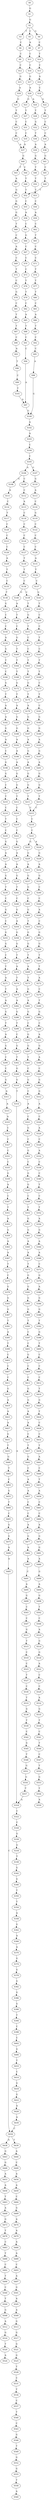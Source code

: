 strict digraph  {
	S0 -> S1 [ label = G ];
	S1 -> S2 [ label = G ];
	S2 -> S3 [ label = T ];
	S2 -> S4 [ label = G ];
	S2 -> S5 [ label = C ];
	S3 -> S6 [ label = C ];
	S4 -> S7 [ label = C ];
	S5 -> S8 [ label = A ];
	S6 -> S9 [ label = C ];
	S7 -> S10 [ label = T ];
	S8 -> S11 [ label = C ];
	S9 -> S12 [ label = C ];
	S10 -> S13 [ label = C ];
	S11 -> S14 [ label = C ];
	S12 -> S15 [ label = G ];
	S13 -> S16 [ label = A ];
	S14 -> S17 [ label = G ];
	S15 -> S18 [ label = A ];
	S16 -> S19 [ label = C ];
	S17 -> S20 [ label = A ];
	S18 -> S21 [ label = G ];
	S19 -> S22 [ label = G ];
	S20 -> S23 [ label = G ];
	S20 -> S24 [ label = A ];
	S21 -> S25 [ label = T ];
	S22 -> S26 [ label = T ];
	S23 -> S27 [ label = T ];
	S24 -> S28 [ label = T ];
	S25 -> S29 [ label = C ];
	S26 -> S30 [ label = C ];
	S27 -> S31 [ label = C ];
	S28 -> S32 [ label = G ];
	S29 -> S33 [ label = C ];
	S30 -> S34 [ label = C ];
	S31 -> S35 [ label = C ];
	S32 -> S36 [ label = T ];
	S33 -> S37 [ label = A ];
	S34 -> S38 [ label = A ];
	S35 -> S37 [ label = A ];
	S36 -> S39 [ label = A ];
	S37 -> S40 [ label = G ];
	S38 -> S41 [ label = G ];
	S39 -> S42 [ label = G ];
	S40 -> S43 [ label = T ];
	S40 -> S44 [ label = C ];
	S41 -> S45 [ label = C ];
	S42 -> S46 [ label = T ];
	S43 -> S47 [ label = A ];
	S44 -> S48 [ label = T ];
	S45 -> S49 [ label = T ];
	S46 -> S50 [ label = T ];
	S47 -> S51 [ label = G ];
	S48 -> S52 [ label = T ];
	S49 -> S52 [ label = T ];
	S50 -> S53 [ label = T ];
	S51 -> S54 [ label = G ];
	S52 -> S55 [ label = C ];
	S53 -> S56 [ label = C ];
	S54 -> S57 [ label = G ];
	S55 -> S58 [ label = A ];
	S56 -> S59 [ label = A ];
	S57 -> S60 [ label = T ];
	S58 -> S61 [ label = C ];
	S59 -> S62 [ label = C ];
	S60 -> S63 [ label = C ];
	S61 -> S64 [ label = G ];
	S62 -> S65 [ label = T ];
	S63 -> S66 [ label = A ];
	S64 -> S67 [ label = C ];
	S65 -> S68 [ label = C ];
	S66 -> S69 [ label = C ];
	S67 -> S70 [ label = C ];
	S68 -> S71 [ label = C ];
	S69 -> S72 [ label = T ];
	S70 -> S73 [ label = C ];
	S71 -> S74 [ label = T ];
	S72 -> S75 [ label = C ];
	S73 -> S76 [ label = T ];
	S74 -> S77 [ label = T ];
	S75 -> S78 [ label = G ];
	S76 -> S79 [ label = T ];
	S77 -> S80 [ label = T ];
	S78 -> S81 [ label = C ];
	S79 -> S82 [ label = C ];
	S80 -> S83 [ label = C ];
	S81 -> S84 [ label = T ];
	S82 -> S85 [ label = A ];
	S83 -> S86 [ label = A ];
	S84 -> S87 [ label = T ];
	S85 -> S88 [ label = T ];
	S86 -> S89 [ label = T ];
	S87 -> S90 [ label = C ];
	S88 -> S91 [ label = C ];
	S89 -> S92 [ label = C ];
	S90 -> S93 [ label = A ];
	S91 -> S94 [ label = C ];
	S92 -> S95 [ label = C ];
	S93 -> S96 [ label = T ];
	S94 -> S97 [ label = A ];
	S95 -> S98 [ label = A ];
	S96 -> S99 [ label = C ];
	S97 -> S100 [ label = G ];
	S98 -> S100 [ label = G ];
	S99 -> S101 [ label = C ];
	S100 -> S102 [ label = A ];
	S101 -> S97 [ label = A ];
	S102 -> S103 [ label = A ];
	S103 -> S104 [ label = C ];
	S104 -> S105 [ label = C ];
	S105 -> S106 [ label = A ];
	S105 -> S107 [ label = G ];
	S106 -> S108 [ label = G ];
	S106 -> S109 [ label = C ];
	S107 -> S110 [ label = G ];
	S108 -> S111 [ label = A ];
	S109 -> S112 [ label = C ];
	S110 -> S113 [ label = A ];
	S111 -> S114 [ label = C ];
	S112 -> S115 [ label = A ];
	S113 -> S116 [ label = C ];
	S114 -> S117 [ label = T ];
	S115 -> S118 [ label = C ];
	S116 -> S119 [ label = G ];
	S117 -> S120 [ label = C ];
	S118 -> S121 [ label = C ];
	S119 -> S122 [ label = C ];
	S120 -> S123 [ label = C ];
	S121 -> S124 [ label = C ];
	S122 -> S125 [ label = C ];
	S123 -> S126 [ label = C ];
	S124 -> S127 [ label = C ];
	S125 -> S128 [ label = C ];
	S126 -> S129 [ label = A ];
	S127 -> S130 [ label = T ];
	S128 -> S131 [ label = A ];
	S129 -> S132 [ label = T ];
	S130 -> S133 [ label = T ];
	S131 -> S134 [ label = T ];
	S132 -> S135 [ label = C ];
	S133 -> S136 [ label = C ];
	S134 -> S137 [ label = C ];
	S135 -> S138 [ label = T ];
	S136 -> S139 [ label = C ];
	S136 -> S140 [ label = G ];
	S137 -> S141 [ label = G ];
	S138 -> S142 [ label = G ];
	S139 -> S143 [ label = T ];
	S140 -> S144 [ label = A ];
	S141 -> S145 [ label = T ];
	S142 -> S146 [ label = C ];
	S143 -> S147 [ label = G ];
	S144 -> S148 [ label = T ];
	S145 -> S149 [ label = C ];
	S146 -> S150 [ label = C ];
	S147 -> S151 [ label = T ];
	S148 -> S152 [ label = C ];
	S149 -> S153 [ label = C ];
	S150 -> S154 [ label = A ];
	S151 -> S155 [ label = C ];
	S152 -> S156 [ label = G ];
	S153 -> S157 [ label = T ];
	S154 -> S158 [ label = G ];
	S155 -> S159 [ label = C ];
	S156 -> S160 [ label = T ];
	S157 -> S161 [ label = C ];
	S158 -> S162 [ label = T ];
	S159 -> S163 [ label = T ];
	S160 -> S164 [ label = T ];
	S161 -> S165 [ label = T ];
	S162 -> S166 [ label = C ];
	S163 -> S167 [ label = T ];
	S164 -> S168 [ label = T ];
	S165 -> S169 [ label = T ];
	S166 -> S170 [ label = G ];
	S167 -> S171 [ label = G ];
	S168 -> S172 [ label = G ];
	S169 -> S173 [ label = C ];
	S170 -> S174 [ label = T ];
	S171 -> S175 [ label = T ];
	S172 -> S176 [ label = T ];
	S173 -> S177 [ label = T ];
	S174 -> S178 [ label = A ];
	S175 -> S179 [ label = A ];
	S176 -> S180 [ label = A ];
	S177 -> S181 [ label = C ];
	S178 -> S182 [ label = A ];
	S179 -> S183 [ label = G ];
	S180 -> S184 [ label = G ];
	S181 -> S185 [ label = G ];
	S182 -> S186 [ label = G ];
	S183 -> S187 [ label = G ];
	S184 -> S188 [ label = G ];
	S185 -> S189 [ label = G ];
	S186 -> S190 [ label = A ];
	S187 -> S191 [ label = A ];
	S188 -> S192 [ label = A ];
	S189 -> S193 [ label = A ];
	S190 -> S194 [ label = C ];
	S191 -> S195 [ label = G ];
	S192 -> S196 [ label = A ];
	S193 -> S197 [ label = G ];
	S194 -> S198 [ label = G ];
	S195 -> S199 [ label = A ];
	S196 -> S200 [ label = A ];
	S197 -> S201 [ label = A ];
	S198 -> S202 [ label = G ];
	S199 -> S203 [ label = G ];
	S200 -> S204 [ label = G ];
	S201 -> S205 [ label = G ];
	S202 -> S206 [ label = C ];
	S203 -> S207 [ label = G ];
	S204 -> S208 [ label = G ];
	S205 -> S209 [ label = G ];
	S206 -> S210 [ label = T ];
	S207 -> S211 [ label = T ];
	S208 -> S212 [ label = T ];
	S209 -> S213 [ label = T ];
	S210 -> S214 [ label = C ];
	S211 -> S215 [ label = C ];
	S212 -> S216 [ label = C ];
	S213 -> S215 [ label = C ];
	S214 -> S217 [ label = T ];
	S215 -> S218 [ label = C ];
	S216 -> S219 [ label = C ];
	S217 -> S220 [ label = C ];
	S218 -> S221 [ label = C ];
	S219 -> S222 [ label = C ];
	S220 -> S223 [ label = G ];
	S221 -> S224 [ label = A ];
	S221 -> S225 [ label = G ];
	S222 -> S226 [ label = G ];
	S223 -> S227 [ label = A ];
	S224 -> S228 [ label = G ];
	S225 -> S229 [ label = G ];
	S226 -> S230 [ label = A ];
	S227 -> S231 [ label = A ];
	S228 -> S232 [ label = A ];
	S229 -> S233 [ label = A ];
	S230 -> S234 [ label = A ];
	S231 -> S235 [ label = G ];
	S232 -> S236 [ label = G ];
	S233 -> S237 [ label = G ];
	S234 -> S238 [ label = G ];
	S235 -> S239 [ label = T ];
	S236 -> S240 [ label = C ];
	S237 -> S241 [ label = G ];
	S238 -> S242 [ label = T ];
	S239 -> S243 [ label = C ];
	S240 -> S244 [ label = C ];
	S241 -> S245 [ label = C ];
	S242 -> S246 [ label = C ];
	S243 -> S247 [ label = G ];
	S244 -> S248 [ label = A ];
	S245 -> S249 [ label = G ];
	S246 -> S250 [ label = G ];
	S247 -> S251 [ label = C ];
	S248 -> S252 [ label = C ];
	S249 -> S253 [ label = T ];
	S250 -> S254 [ label = A ];
	S251 -> S255 [ label = G ];
	S252 -> S256 [ label = G ];
	S253 -> S257 [ label = G ];
	S254 -> S258 [ label = G ];
	S255 -> S259 [ label = G ];
	S256 -> S260 [ label = G ];
	S257 -> S261 [ label = G ];
	S258 -> S262 [ label = G ];
	S259 -> S263 [ label = C ];
	S260 -> S264 [ label = T ];
	S261 -> S265 [ label = T ];
	S262 -> S266 [ label = T ];
	S263 -> S267 [ label = T ];
	S264 -> S268 [ label = T ];
	S265 -> S269 [ label = A ];
	S266 -> S270 [ label = A ];
	S267 -> S271 [ label = A ];
	S268 -> S272 [ label = A ];
	S269 -> S273 [ label = T ];
	S270 -> S274 [ label = T ];
	S271 -> S275 [ label = T ];
	S272 -> S276 [ label = C ];
	S273 -> S277 [ label = G ];
	S274 -> S278 [ label = A ];
	S275 -> S279 [ label = A ];
	S276 -> S280 [ label = T ];
	S277 -> S281 [ label = A ];
	S278 -> S282 [ label = A ];
	S279 -> S283 [ label = G ];
	S280 -> S284 [ label = G ];
	S281 -> S285 [ label = G ];
	S282 -> S286 [ label = G ];
	S283 -> S287 [ label = T ];
	S284 -> S288 [ label = C ];
	S285 -> S289 [ label = C ];
	S286 -> S290 [ label = T ];
	S287 -> S291 [ label = A ];
	S288 -> S292 [ label = A ];
	S289 -> S293 [ label = G ];
	S290 -> S294 [ label = C ];
	S291 -> S295 [ label = G ];
	S292 -> S296 [ label = G ];
	S293 -> S297 [ label = G ];
	S294 -> S298 [ label = G ];
	S295 -> S299 [ label = C ];
	S296 -> S300 [ label = A ];
	S297 -> S301 [ label = T ];
	S298 -> S302 [ label = T ];
	S299 -> S303 [ label = C ];
	S300 -> S304 [ label = C ];
	S301 -> S305 [ label = C ];
	S302 -> S306 [ label = G ];
	S303 -> S307 [ label = G ];
	S304 -> S308 [ label = G ];
	S305 -> S309 [ label = G ];
	S306 -> S310 [ label = G ];
	S307 -> S311 [ label = A ];
	S308 -> S312 [ label = G ];
	S309 -> S313 [ label = C ];
	S310 -> S314 [ label = T ];
	S311 -> S315 [ label = A ];
	S312 -> S316 [ label = A ];
	S313 -> S317 [ label = A ];
	S314 -> S318 [ label = A ];
	S315 -> S319 [ label = A ];
	S316 -> S320 [ label = C ];
	S317 -> S321 [ label = C ];
	S318 -> S322 [ label = C ];
	S319 -> S323 [ label = C ];
	S320 -> S324 [ label = A ];
	S321 -> S325 [ label = G ];
	S322 -> S326 [ label = C ];
	S323 -> S327 [ label = C ];
	S324 -> S328 [ label = C ];
	S325 -> S329 [ label = C ];
	S326 -> S330 [ label = G ];
	S327 -> S331 [ label = C ];
	S328 -> S332 [ label = A ];
	S329 -> S333 [ label = G ];
	S330 -> S334 [ label = G ];
	S331 -> S335 [ label = C ];
	S332 -> S336 [ label = C ];
	S333 -> S337 [ label = C ];
	S334 -> S338 [ label = T ];
	S335 -> S339 [ label = G ];
	S336 -> S340 [ label = C ];
	S337 -> S341 [ label = G ];
	S338 -> S342 [ label = G ];
	S339 -> S343 [ label = A ];
	S340 -> S344 [ label = T ];
	S341 -> S345 [ label = G ];
	S342 -> S346 [ label = G ];
	S343 -> S347 [ label = C ];
	S344 -> S348 [ label = C ];
	S345 -> S349 [ label = C ];
	S346 -> S350 [ label = T ];
	S347 -> S351 [ label = T ];
	S348 -> S352 [ label = T ];
	S349 -> S353 [ label = T ];
	S350 -> S354 [ label = T ];
	S351 -> S355 [ label = A ];
	S352 -> S356 [ label = A ];
	S353 -> S357 [ label = G ];
	S354 -> S358 [ label = A ];
	S355 -> S359 [ label = G ];
	S356 -> S360 [ label = G ];
	S357 -> S361 [ label = G ];
	S358 -> S362 [ label = G ];
	S359 -> S363 [ label = A ];
	S360 -> S364 [ label = A ];
	S361 -> S365 [ label = A ];
	S362 -> S366 [ label = A ];
	S363 -> S367 [ label = A ];
	S364 -> S368 [ label = A ];
	S365 -> S369 [ label = A ];
	S366 -> S370 [ label = A ];
	S367 -> S371 [ label = T ];
	S368 -> S372 [ label = C ];
	S369 -> S373 [ label = T ];
	S370 -> S374 [ label = G ];
	S371 -> S375 [ label = C ];
	S372 -> S376 [ label = G ];
	S373 -> S377 [ label = G ];
	S374 -> S378 [ label = G ];
	S375 -> S379 [ label = G ];
	S376 -> S380 [ label = A ];
	S377 -> S381 [ label = G ];
	S378 -> S382 [ label = G ];
	S379 -> S383 [ label = G ];
	S380 -> S384 [ label = G ];
	S381 -> S385 [ label = G ];
	S382 -> S386 [ label = G ];
	S383 -> S387 [ label = G ];
	S384 -> S388 [ label = G ];
	S385 -> S389 [ label = G ];
	S386 -> S390 [ label = G ];
	S387 -> S391 [ label = T ];
	S388 -> S392 [ label = T ];
	S389 -> S393 [ label = T ];
	S390 -> S394 [ label = T ];
	S391 -> S395 [ label = A ];
	S392 -> S396 [ label = G ];
	S393 -> S397 [ label = C ];
	S394 -> S398 [ label = C ];
	S395 -> S399 [ label = T ];
	S396 -> S400 [ label = T ];
	S397 -> S401 [ label = C ];
	S398 -> S402 [ label = C ];
	S399 -> S403 [ label = C ];
	S400 -> S404 [ label = C ];
	S401 -> S405 [ label = G ];
	S402 -> S406 [ label = G ];
	S403 -> S407 [ label = C ];
	S404 -> S408 [ label = C ];
	S405 -> S409 [ label = C ];
	S406 -> S410 [ label = T ];
	S407 -> S411 [ label = C ];
	S408 -> S412 [ label = C ];
	S409 -> S413 [ label = C ];
	S410 -> S414 [ label = C ];
	S411 -> S415 [ label = G ];
	S412 -> S416 [ label = T ];
	S413 -> S417 [ label = G ];
	S414 -> S418 [ label = G ];
	S415 -> S419 [ label = A ];
	S416 -> S420 [ label = G ];
	S417 -> S421 [ label = G ];
	S418 -> S422 [ label = G ];
	S419 -> S423 [ label = A ];
	S420 -> S424 [ label = T ];
	S421 -> S425 [ label = A ];
	S422 -> S426 [ label = A ];
	S423 -> S427 [ label = A ];
	S424 -> S428 [ label = C ];
	S425 -> S429 [ label = A ];
	S426 -> S430 [ label = A ];
	S427 -> S431 [ label = G ];
	S428 -> S432 [ label = C ];
	S429 -> S433 [ label = C ];
	S430 -> S434 [ label = C ];
	S431 -> S435 [ label = T ];
	S432 -> S436 [ label = T ];
	S433 -> S437 [ label = T ];
	S434 -> S438 [ label = A ];
	S434 -> S439 [ label = T ];
	S435 -> S440 [ label = G ];
	S436 -> S441 [ label = A ];
	S437 -> S442 [ label = G ];
	S438 -> S443 [ label = G ];
	S439 -> S444 [ label = A ];
	S440 -> S445 [ label = T ];
	S441 -> S446 [ label = C ];
	S442 -> S447 [ label = C ];
	S443 -> S448 [ label = G ];
	S444 -> S449 [ label = C ];
	S445 -> S450 [ label = C ];
	S446 -> S451 [ label = T ];
	S447 -> S452 [ label = A ];
	S448 -> S453 [ label = A ];
	S449 -> S454 [ label = A ];
	S450 -> S455 [ label = G ];
	S451 -> S456 [ label = A ];
	S452 -> S457 [ label = A ];
	S453 -> S458 [ label = A ];
	S454 -> S459 [ label = A ];
	S455 -> S460 [ label = T ];
	S456 -> S461 [ label = C ];
	S457 -> S462 [ label = C ];
	S458 -> S463 [ label = T ];
	S459 -> S464 [ label = C ];
	S460 -> S465 [ label = C ];
	S461 -> S466 [ label = C ];
	S462 -> S467 [ label = C ];
	S463 -> S468 [ label = A ];
	S464 -> S469 [ label = G ];
	S465 -> S470 [ label = G ];
	S466 -> S471 [ label = A ];
	S467 -> S472 [ label = A ];
	S468 -> S473 [ label = G ];
	S469 -> S474 [ label = A ];
	S470 -> S475 [ label = G ];
	S471 -> S476 [ label = G ];
	S472 -> S477 [ label = G ];
	S473 -> S478 [ label = T ];
	S474 -> S479 [ label = A ];
	S475 -> S480 [ label = A ];
	S476 -> S481 [ label = G ];
	S477 -> S482 [ label = A ];
	S478 -> S483 [ label = C ];
	S479 -> S484 [ label = A ];
	S480 -> S485 [ label = A ];
	S481 -> S486 [ label = A ];
	S482 -> S487 [ label = A ];
	S483 -> S488 [ label = T ];
	S484 -> S489 [ label = A ];
	S485 -> S434 [ label = C ];
	S486 -> S490 [ label = G ];
	S487 -> S491 [ label = C ];
	S488 -> S492 [ label = C ];
	S489 -> S493 [ label = C ];
	S490 -> S494 [ label = A ];
	S491 -> S495 [ label = A ];
	S492 -> S496 [ label = T ];
	S493 -> S497 [ label = A ];
	S494 -> S498 [ label = G ];
	S495 -> S499 [ label = G ];
	S496 -> S500 [ label = C ];
	S497 -> S501 [ label = G ];
	S498 -> S502 [ label = T ];
	S499 -> S503 [ label = C ];
	S500 -> S504 [ label = T ];
	S501 -> S505 [ label = A ];
	S502 -> S506 [ label = C ];
	S503 -> S507 [ label = C ];
	S504 -> S508 [ label = G ];
	S505 -> S509 [ label = A ];
	S506 -> S510 [ label = A ];
	S507 -> S511 [ label = G ];
	S508 -> S512 [ label = A ];
	S509 -> S513 [ label = G ];
	S510 -> S514 [ label = G ];
	S511 -> S515 [ label = T ];
	S512 -> S516 [ label = G ];
	S513 -> S517 [ label = G ];
	S514 -> S518 [ label = G ];
	S515 -> S519 [ label = C ];
	S516 -> S520 [ label = T ];
	S517 -> S521 [ label = G ];
	S518 -> S522 [ label = A ];
	S519 -> S523 [ label = C ];
	S520 -> S524 [ label = A ];
	S521 -> S525 [ label = G ];
	S522 -> S526 [ label = C ];
	S523 -> S527 [ label = T ];
	S525 -> S528 [ label = T ];
	S526 -> S529 [ label = C ];
	S527 -> S530 [ label = C ];
	S528 -> S531 [ label = C ];
	S529 -> S532 [ label = A ];
	S530 -> S533 [ label = T ];
	S531 -> S534 [ label = T ];
	S532 -> S535 [ label = G ];
	S533 -> S536 [ label = G ];
	S534 -> S537 [ label = C ];
	S535 -> S538 [ label = T ];
	S536 -> S539 [ label = T ];
	S537 -> S540 [ label = T ];
	S538 -> S541 [ label = C ];
	S539 -> S542 [ label = C ];
	S540 -> S543 [ label = C ];
	S541 -> S544 [ label = T ];
	S542 -> S545 [ label = G ];
	S543 -> S546 [ label = G ];
	S544 -> S547 [ label = C ];
	S545 -> S548 [ label = T ];
	S546 -> S549 [ label = T ];
	S547 -> S550 [ label = T ];
	S548 -> S551 [ label = G ];
	S549 -> S552 [ label = G ];
	S550 -> S553 [ label = G ];
	S551 -> S554 [ label = G ];
	S552 -> S555 [ label = G ];
	S553 -> S556 [ label = T ];
	S554 -> S557 [ label = T ];
	S555 -> S558 [ label = T ];
	S556 -> S559 [ label = A ];
	S557 -> S318 [ label = A ];
	S558 -> S560 [ label = A ];
}
